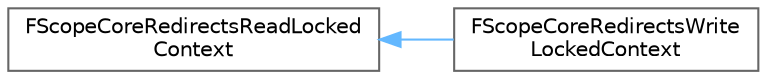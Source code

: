 digraph "Graphical Class Hierarchy"
{
 // INTERACTIVE_SVG=YES
 // LATEX_PDF_SIZE
  bgcolor="transparent";
  edge [fontname=Helvetica,fontsize=10,labelfontname=Helvetica,labelfontsize=10];
  node [fontname=Helvetica,fontsize=10,shape=box,height=0.2,width=0.4];
  rankdir="LR";
  Node0 [id="Node000000",label="FScopeCoreRedirectsReadLocked\lContext",height=0.2,width=0.4,color="grey40", fillcolor="white", style="filled",URL="$d7/d09/structFScopeCoreRedirectsReadLockedContext.html",tooltip="RAII type for locking a context for reading."];
  Node0 -> Node1 [id="edge4781_Node000000_Node000001",dir="back",color="steelblue1",style="solid",tooltip=" "];
  Node1 [id="Node000001",label="FScopeCoreRedirectsWrite\lLockedContext",height=0.2,width=0.4,color="grey40", fillcolor="white", style="filled",URL="$d7/d7e/structFScopeCoreRedirectsWriteLockedContext.html",tooltip="RAII type for locking a context for writing."];
}
